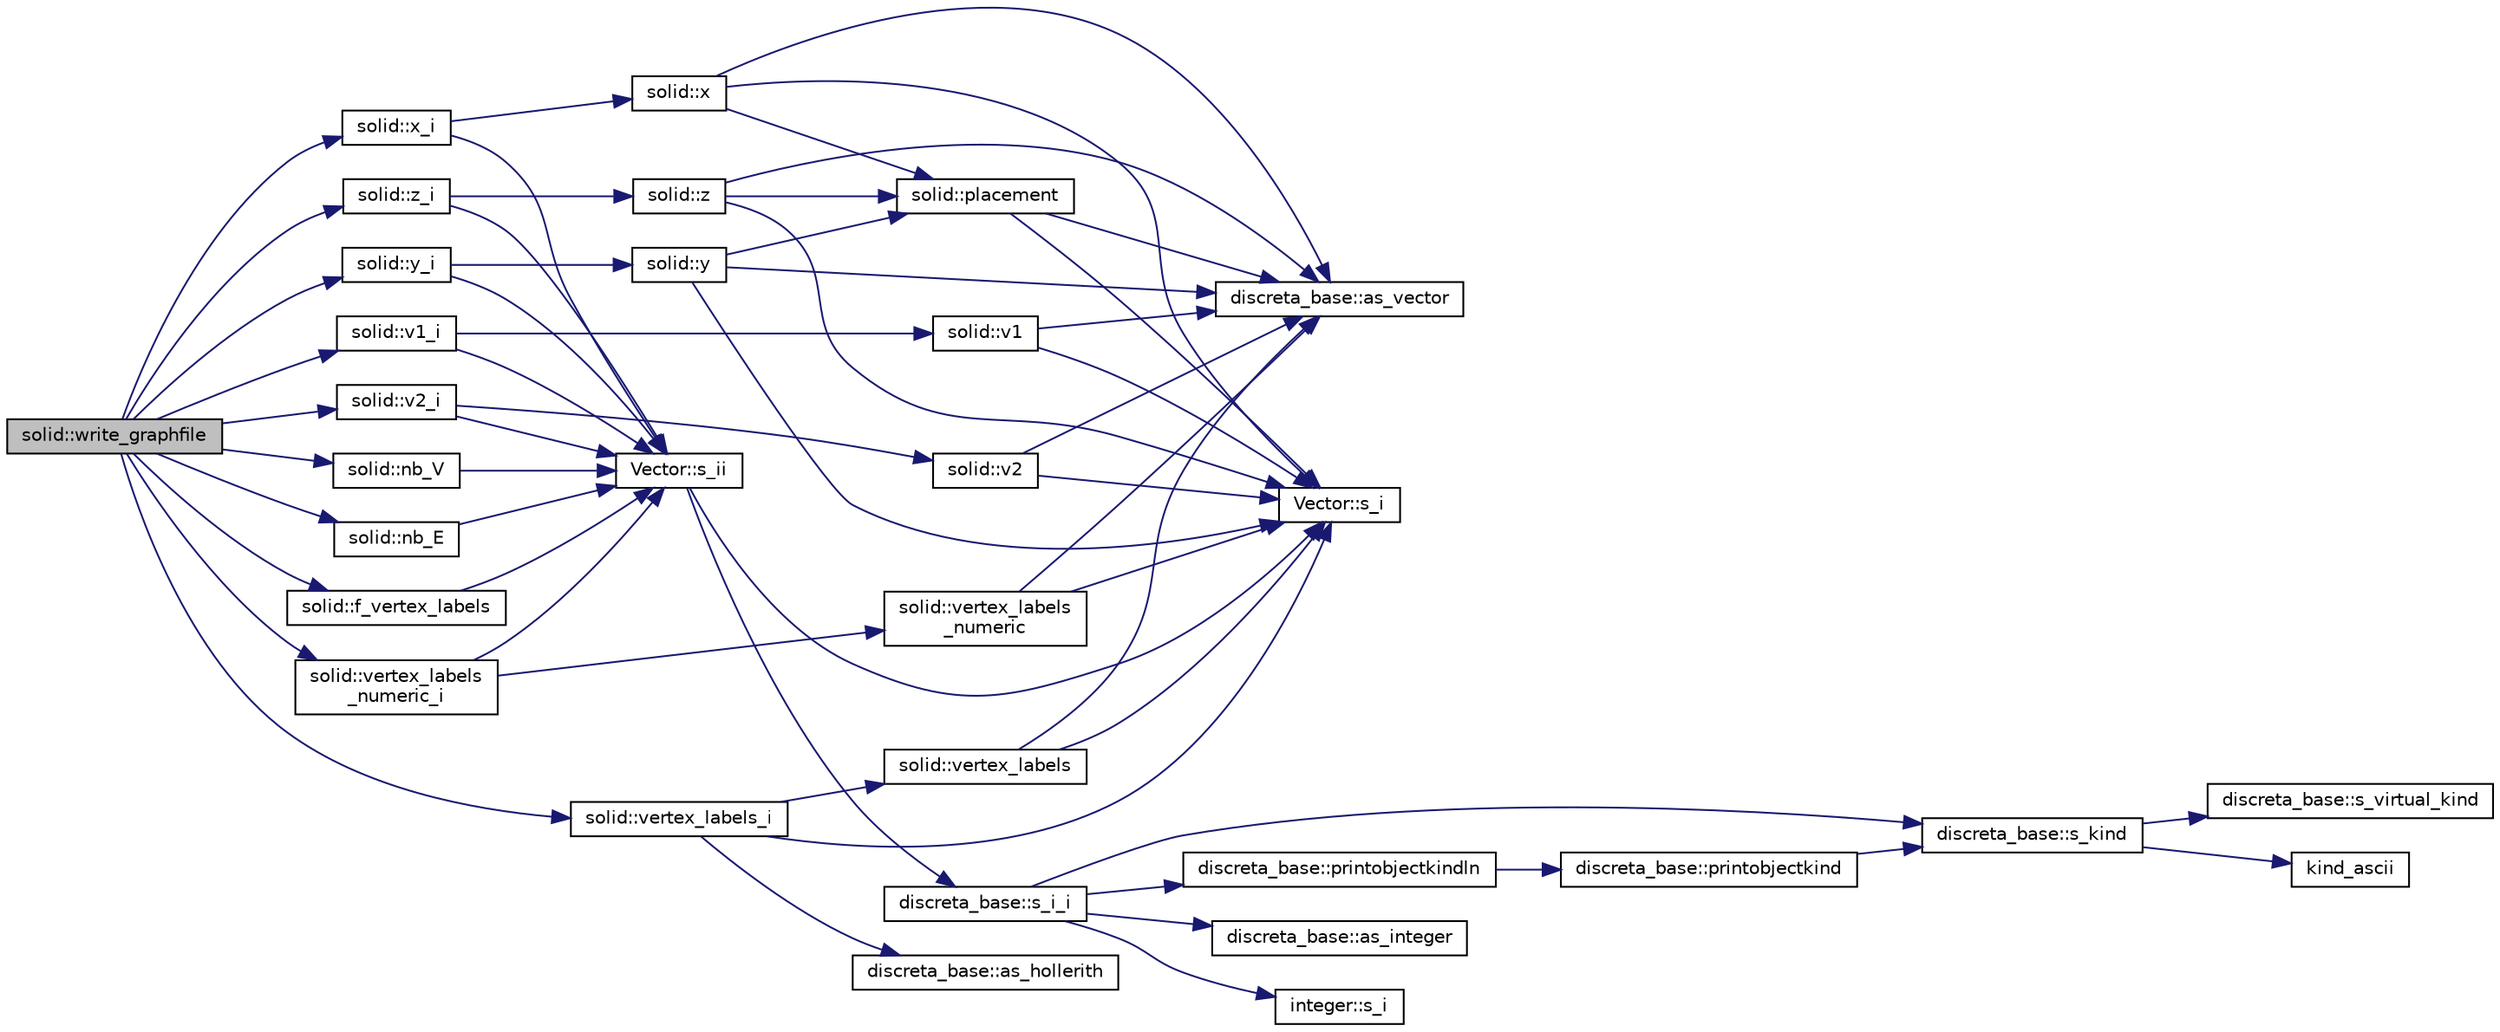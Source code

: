 digraph "solid::write_graphfile"
{
  edge [fontname="Helvetica",fontsize="10",labelfontname="Helvetica",labelfontsize="10"];
  node [fontname="Helvetica",fontsize="10",shape=record];
  rankdir="LR";
  Node4652 [label="solid::write_graphfile",height=0.2,width=0.4,color="black", fillcolor="grey75", style="filled", fontcolor="black"];
  Node4652 -> Node4653 [color="midnightblue",fontsize="10",style="solid",fontname="Helvetica"];
  Node4653 [label="solid::nb_V",height=0.2,width=0.4,color="black", fillcolor="white", style="filled",URL="$d8/def/classsolid.html#aca646d2fdafa24105634c4959caa88c8"];
  Node4653 -> Node4654 [color="midnightblue",fontsize="10",style="solid",fontname="Helvetica"];
  Node4654 [label="Vector::s_ii",height=0.2,width=0.4,color="black", fillcolor="white", style="filled",URL="$d5/db2/class_vector.html#a75d4942cc7b9794717b4846c10520db8"];
  Node4654 -> Node4655 [color="midnightblue",fontsize="10",style="solid",fontname="Helvetica"];
  Node4655 [label="Vector::s_i",height=0.2,width=0.4,color="black", fillcolor="white", style="filled",URL="$d5/db2/class_vector.html#a1c4fe1752523df8119f70dd550244871"];
  Node4654 -> Node4656 [color="midnightblue",fontsize="10",style="solid",fontname="Helvetica"];
  Node4656 [label="discreta_base::s_i_i",height=0.2,width=0.4,color="black", fillcolor="white", style="filled",URL="$d7/d71/classdiscreta__base.html#aadb92c01fbe69b3034b0214b33fbc735"];
  Node4656 -> Node4657 [color="midnightblue",fontsize="10",style="solid",fontname="Helvetica"];
  Node4657 [label="discreta_base::s_kind",height=0.2,width=0.4,color="black", fillcolor="white", style="filled",URL="$d7/d71/classdiscreta__base.html#a8a830025c74adbbc3362418a7c2ba157"];
  Node4657 -> Node4658 [color="midnightblue",fontsize="10",style="solid",fontname="Helvetica"];
  Node4658 [label="discreta_base::s_virtual_kind",height=0.2,width=0.4,color="black", fillcolor="white", style="filled",URL="$d7/d71/classdiscreta__base.html#a52778a6d6943a468be083d0785d418fb"];
  Node4657 -> Node4659 [color="midnightblue",fontsize="10",style="solid",fontname="Helvetica"];
  Node4659 [label="kind_ascii",height=0.2,width=0.4,color="black", fillcolor="white", style="filled",URL="$d9/d60/discreta_8h.html#ad0ce825a9f29bc6cec27e1b64cfe27bf"];
  Node4656 -> Node4660 [color="midnightblue",fontsize="10",style="solid",fontname="Helvetica"];
  Node4660 [label="discreta_base::printobjectkindln",height=0.2,width=0.4,color="black", fillcolor="white", style="filled",URL="$d7/d71/classdiscreta__base.html#a677ccc8f392ebedde05e453f8cf59559"];
  Node4660 -> Node4661 [color="midnightblue",fontsize="10",style="solid",fontname="Helvetica"];
  Node4661 [label="discreta_base::printobjectkind",height=0.2,width=0.4,color="black", fillcolor="white", style="filled",URL="$d7/d71/classdiscreta__base.html#aa75a1314aa706909b029664944904231"];
  Node4661 -> Node4657 [color="midnightblue",fontsize="10",style="solid",fontname="Helvetica"];
  Node4656 -> Node4662 [color="midnightblue",fontsize="10",style="solid",fontname="Helvetica"];
  Node4662 [label="discreta_base::as_integer",height=0.2,width=0.4,color="black", fillcolor="white", style="filled",URL="$d7/d71/classdiscreta__base.html#a00d7691eaf874fd283d942692fe8dd26"];
  Node4656 -> Node4663 [color="midnightblue",fontsize="10",style="solid",fontname="Helvetica"];
  Node4663 [label="integer::s_i",height=0.2,width=0.4,color="black", fillcolor="white", style="filled",URL="$d0/de5/classinteger.html#adf28e9f94d4c844adaa950deeb80b904"];
  Node4652 -> Node4664 [color="midnightblue",fontsize="10",style="solid",fontname="Helvetica"];
  Node4664 [label="solid::nb_E",height=0.2,width=0.4,color="black", fillcolor="white", style="filled",URL="$d8/def/classsolid.html#abf4c4af23b0746c618d03d63b32a9e7e"];
  Node4664 -> Node4654 [color="midnightblue",fontsize="10",style="solid",fontname="Helvetica"];
  Node4652 -> Node4665 [color="midnightblue",fontsize="10",style="solid",fontname="Helvetica"];
  Node4665 [label="solid::x_i",height=0.2,width=0.4,color="black", fillcolor="white", style="filled",URL="$d8/def/classsolid.html#a701de0f753ff85c6e3e05fbd5ffcf8b4"];
  Node4665 -> Node4666 [color="midnightblue",fontsize="10",style="solid",fontname="Helvetica"];
  Node4666 [label="solid::x",height=0.2,width=0.4,color="black", fillcolor="white", style="filled",URL="$d8/def/classsolid.html#ab9c0f7598fe0b626a7f819d04b935996"];
  Node4666 -> Node4667 [color="midnightblue",fontsize="10",style="solid",fontname="Helvetica"];
  Node4667 [label="solid::placement",height=0.2,width=0.4,color="black", fillcolor="white", style="filled",URL="$d8/def/classsolid.html#ac06c1e06d6dc5c6f43b1c850892548c8"];
  Node4667 -> Node4655 [color="midnightblue",fontsize="10",style="solid",fontname="Helvetica"];
  Node4667 -> Node4668 [color="midnightblue",fontsize="10",style="solid",fontname="Helvetica"];
  Node4668 [label="discreta_base::as_vector",height=0.2,width=0.4,color="black", fillcolor="white", style="filled",URL="$d7/d71/classdiscreta__base.html#a7bdd6cae39c380b128ee9e17e42cf020"];
  Node4666 -> Node4655 [color="midnightblue",fontsize="10",style="solid",fontname="Helvetica"];
  Node4666 -> Node4668 [color="midnightblue",fontsize="10",style="solid",fontname="Helvetica"];
  Node4665 -> Node4654 [color="midnightblue",fontsize="10",style="solid",fontname="Helvetica"];
  Node4652 -> Node4669 [color="midnightblue",fontsize="10",style="solid",fontname="Helvetica"];
  Node4669 [label="solid::y_i",height=0.2,width=0.4,color="black", fillcolor="white", style="filled",URL="$d8/def/classsolid.html#a962e53cd90bf6f5bd8128ac940b2ffa9"];
  Node4669 -> Node4670 [color="midnightblue",fontsize="10",style="solid",fontname="Helvetica"];
  Node4670 [label="solid::y",height=0.2,width=0.4,color="black", fillcolor="white", style="filled",URL="$d8/def/classsolid.html#a3573a3af71aa86cf6d609442f19ca4b0"];
  Node4670 -> Node4667 [color="midnightblue",fontsize="10",style="solid",fontname="Helvetica"];
  Node4670 -> Node4655 [color="midnightblue",fontsize="10",style="solid",fontname="Helvetica"];
  Node4670 -> Node4668 [color="midnightblue",fontsize="10",style="solid",fontname="Helvetica"];
  Node4669 -> Node4654 [color="midnightblue",fontsize="10",style="solid",fontname="Helvetica"];
  Node4652 -> Node4671 [color="midnightblue",fontsize="10",style="solid",fontname="Helvetica"];
  Node4671 [label="solid::z_i",height=0.2,width=0.4,color="black", fillcolor="white", style="filled",URL="$d8/def/classsolid.html#af3764c9cbc0eaef0cc13ca062b87e1bf"];
  Node4671 -> Node4672 [color="midnightblue",fontsize="10",style="solid",fontname="Helvetica"];
  Node4672 [label="solid::z",height=0.2,width=0.4,color="black", fillcolor="white", style="filled",URL="$d8/def/classsolid.html#af8ab1d698896be2233691447b1107dcb"];
  Node4672 -> Node4667 [color="midnightblue",fontsize="10",style="solid",fontname="Helvetica"];
  Node4672 -> Node4655 [color="midnightblue",fontsize="10",style="solid",fontname="Helvetica"];
  Node4672 -> Node4668 [color="midnightblue",fontsize="10",style="solid",fontname="Helvetica"];
  Node4671 -> Node4654 [color="midnightblue",fontsize="10",style="solid",fontname="Helvetica"];
  Node4652 -> Node4673 [color="midnightblue",fontsize="10",style="solid",fontname="Helvetica"];
  Node4673 [label="solid::v1_i",height=0.2,width=0.4,color="black", fillcolor="white", style="filled",URL="$d8/def/classsolid.html#a1e0894ad230270e0a74f49e4cc8bde8f"];
  Node4673 -> Node4674 [color="midnightblue",fontsize="10",style="solid",fontname="Helvetica"];
  Node4674 [label="solid::v1",height=0.2,width=0.4,color="black", fillcolor="white", style="filled",URL="$d8/def/classsolid.html#a9f4ad6a7821b9be2f0f1e19cdb23933c"];
  Node4674 -> Node4655 [color="midnightblue",fontsize="10",style="solid",fontname="Helvetica"];
  Node4674 -> Node4668 [color="midnightblue",fontsize="10",style="solid",fontname="Helvetica"];
  Node4673 -> Node4654 [color="midnightblue",fontsize="10",style="solid",fontname="Helvetica"];
  Node4652 -> Node4675 [color="midnightblue",fontsize="10",style="solid",fontname="Helvetica"];
  Node4675 [label="solid::v2_i",height=0.2,width=0.4,color="black", fillcolor="white", style="filled",URL="$d8/def/classsolid.html#a762c91ec8b487c2cacde991fb1c9fed4"];
  Node4675 -> Node4676 [color="midnightblue",fontsize="10",style="solid",fontname="Helvetica"];
  Node4676 [label="solid::v2",height=0.2,width=0.4,color="black", fillcolor="white", style="filled",URL="$d8/def/classsolid.html#a49eb435004424f5d9fa17d55489a9a94"];
  Node4676 -> Node4655 [color="midnightblue",fontsize="10",style="solid",fontname="Helvetica"];
  Node4676 -> Node4668 [color="midnightblue",fontsize="10",style="solid",fontname="Helvetica"];
  Node4675 -> Node4654 [color="midnightblue",fontsize="10",style="solid",fontname="Helvetica"];
  Node4652 -> Node4677 [color="midnightblue",fontsize="10",style="solid",fontname="Helvetica"];
  Node4677 [label="solid::f_vertex_labels",height=0.2,width=0.4,color="black", fillcolor="white", style="filled",URL="$d8/def/classsolid.html#a4dfce820a08af20da6f8b3b1455073bf"];
  Node4677 -> Node4654 [color="midnightblue",fontsize="10",style="solid",fontname="Helvetica"];
  Node4652 -> Node4678 [color="midnightblue",fontsize="10",style="solid",fontname="Helvetica"];
  Node4678 [label="solid::vertex_labels\l_numeric_i",height=0.2,width=0.4,color="black", fillcolor="white", style="filled",URL="$d8/def/classsolid.html#ae9f701f7a29acb2f9b86ed6bd202b653"];
  Node4678 -> Node4679 [color="midnightblue",fontsize="10",style="solid",fontname="Helvetica"];
  Node4679 [label="solid::vertex_labels\l_numeric",height=0.2,width=0.4,color="black", fillcolor="white", style="filled",URL="$d8/def/classsolid.html#abe722d1a7fab5631f0ec7188a99ec2e3"];
  Node4679 -> Node4655 [color="midnightblue",fontsize="10",style="solid",fontname="Helvetica"];
  Node4679 -> Node4668 [color="midnightblue",fontsize="10",style="solid",fontname="Helvetica"];
  Node4678 -> Node4654 [color="midnightblue",fontsize="10",style="solid",fontname="Helvetica"];
  Node4652 -> Node4680 [color="midnightblue",fontsize="10",style="solid",fontname="Helvetica"];
  Node4680 [label="solid::vertex_labels_i",height=0.2,width=0.4,color="black", fillcolor="white", style="filled",URL="$d8/def/classsolid.html#a241640bc2eeb9da14f2d5d2861be42c0"];
  Node4680 -> Node4681 [color="midnightblue",fontsize="10",style="solid",fontname="Helvetica"];
  Node4681 [label="solid::vertex_labels",height=0.2,width=0.4,color="black", fillcolor="white", style="filled",URL="$d8/def/classsolid.html#aae289e59c901d56ec8b87d4adc8b87e8"];
  Node4681 -> Node4655 [color="midnightblue",fontsize="10",style="solid",fontname="Helvetica"];
  Node4681 -> Node4668 [color="midnightblue",fontsize="10",style="solid",fontname="Helvetica"];
  Node4680 -> Node4655 [color="midnightblue",fontsize="10",style="solid",fontname="Helvetica"];
  Node4680 -> Node4682 [color="midnightblue",fontsize="10",style="solid",fontname="Helvetica"];
  Node4682 [label="discreta_base::as_hollerith",height=0.2,width=0.4,color="black", fillcolor="white", style="filled",URL="$d7/d71/classdiscreta__base.html#a3e66f82711f314710107e2f29e589690"];
}
